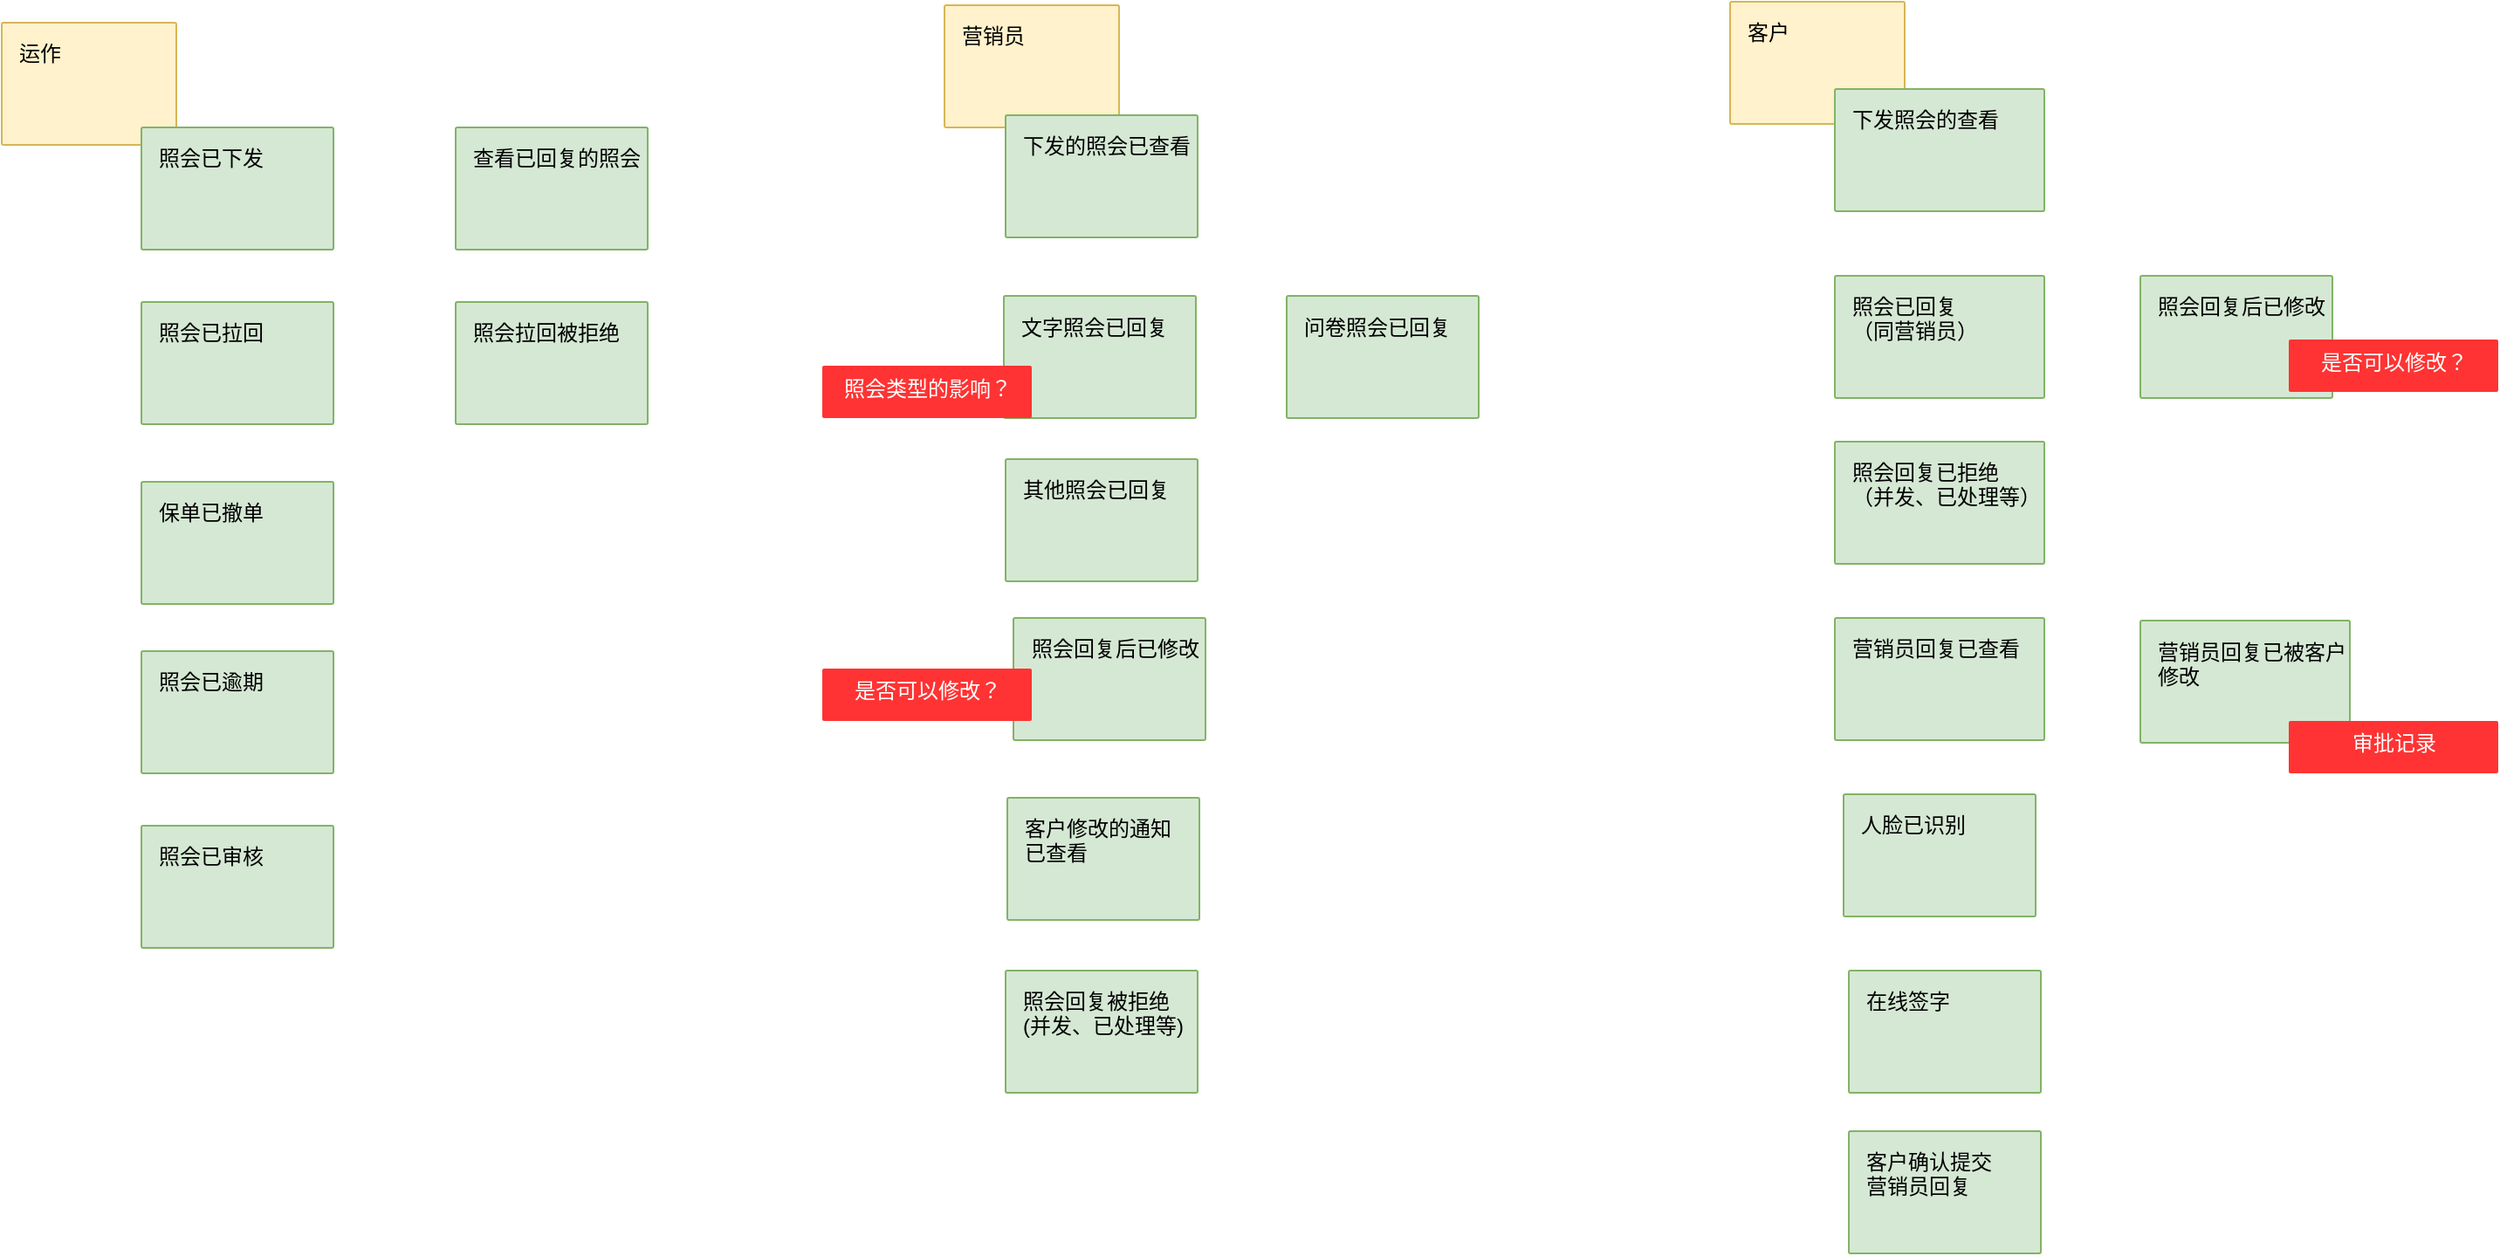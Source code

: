 <mxfile version="10.4.5" type="github"><diagram id="CVcEBEngE5s0NNLo1DxC" name="Page-1"><mxGraphModel dx="1394" dy="774" grid="1" gridSize="10" guides="1" tooltips="1" connect="1" arrows="1" fold="1" page="1" pageScale="1" pageWidth="827" pageHeight="1169" math="0" shadow="0"><root><mxCell id="0"/><mxCell id="1" parent="0"/><mxCell id="K2RN1IogS9dTyZEtL8al-1" value="运作" style="rounded=1;absoluteArcSize=1;arcSize=2;html=1;strokeColor=#d6b656;shadow=0;dashed=0;fontSize=12;align=left;verticalAlign=top;spacing=10;spacingTop=-4;fillColor=#fff2cc;" parent="1" vertex="1"><mxGeometry x="270" y="140" width="100" height="70" as="geometry"/></mxCell><mxCell id="K2RN1IogS9dTyZEtL8al-2" value="照会已下发" style="rounded=1;absoluteArcSize=1;arcSize=2;html=1;strokeColor=#82b366;shadow=0;dashed=0;fontSize=12;align=left;verticalAlign=top;spacing=10;spacingTop=-4;fillColor=#d5e8d4;" parent="1" vertex="1"><mxGeometry x="350" y="200" width="110" height="70" as="geometry"/></mxCell><mxCell id="K2RN1IogS9dTyZEtL8al-8" value="客户" style="rounded=1;absoluteArcSize=1;arcSize=2;html=1;strokeColor=#d6b656;shadow=0;dashed=0;fontSize=12;align=left;verticalAlign=top;spacing=10;spacingTop=-4;fillColor=#fff2cc;" parent="1" vertex="1"><mxGeometry x="1260" y="128" width="100" height="70" as="geometry"/></mxCell><mxCell id="K2RN1IogS9dTyZEtL8al-27" value="下发照会的查看" style="rounded=1;absoluteArcSize=1;arcSize=2;html=1;strokeColor=#82b366;shadow=0;dashed=0;fontSize=12;align=left;verticalAlign=top;spacing=10;spacingTop=-4;fillColor=#d5e8d4;" parent="1" vertex="1"><mxGeometry x="1320" y="178" width="120" height="70" as="geometry"/></mxCell><mxCell id="K2RN1IogS9dTyZEtL8al-47" value="照会已拉回&lt;br&gt;" style="rounded=1;absoluteArcSize=1;arcSize=2;html=1;strokeColor=#82b366;shadow=0;dashed=0;fontSize=12;align=left;verticalAlign=top;spacing=10;spacingTop=-4;fillColor=#d5e8d4;" parent="1" vertex="1"><mxGeometry x="350" y="300" width="110" height="70" as="geometry"/></mxCell><mxCell id="K2RN1IogS9dTyZEtL8al-48" value="照会拉回被拒绝&lt;br&gt;" style="rounded=1;absoluteArcSize=1;arcSize=2;html=1;strokeColor=#82b366;shadow=0;dashed=0;fontSize=12;align=left;verticalAlign=top;spacing=10;spacingTop=-4;fillColor=#d5e8d4;" parent="1" vertex="1"><mxGeometry x="530" y="300" width="110" height="70" as="geometry"/></mxCell><mxCell id="K2RN1IogS9dTyZEtL8al-49" value="查看已回复的照会&lt;br&gt;" style="rounded=1;absoluteArcSize=1;arcSize=2;html=1;strokeColor=#82b366;shadow=0;dashed=0;fontSize=12;align=left;verticalAlign=top;spacing=10;spacingTop=-4;fillColor=#d5e8d4;" parent="1" vertex="1"><mxGeometry x="530" y="200" width="110" height="70" as="geometry"/></mxCell><mxCell id="K2RN1IogS9dTyZEtL8al-50" value="营销员" style="rounded=1;absoluteArcSize=1;arcSize=2;html=1;strokeColor=#d6b656;shadow=0;dashed=0;fontSize=12;align=left;verticalAlign=top;spacing=10;spacingTop=-4;fillColor=#fff2cc;" parent="1" vertex="1"><mxGeometry x="810" y="130" width="100" height="70" as="geometry"/></mxCell><mxCell id="K2RN1IogS9dTyZEtL8al-51" value="下发的照会已查看" style="rounded=1;absoluteArcSize=1;arcSize=2;html=1;strokeColor=#82b366;shadow=0;dashed=0;fontSize=12;align=left;verticalAlign=top;spacing=10;spacingTop=-4;fillColor=#d5e8d4;" parent="1" vertex="1"><mxGeometry x="845" y="193" width="110" height="70" as="geometry"/></mxCell><mxCell id="K2RN1IogS9dTyZEtL8al-52" value="文字照会已回复" style="rounded=1;absoluteArcSize=1;arcSize=2;html=1;strokeColor=#82b366;shadow=0;dashed=0;fontSize=12;align=left;verticalAlign=top;spacing=10;spacingTop=-4;fillColor=#d5e8d4;" parent="1" vertex="1"><mxGeometry x="844" y="296.5" width="110" height="70" as="geometry"/></mxCell><mxCell id="K2RN1IogS9dTyZEtL8al-53" value="照会回复被拒绝&lt;br&gt;(并发、已处理等)&lt;br&gt;" style="rounded=1;absoluteArcSize=1;arcSize=2;html=1;strokeColor=#82b366;shadow=0;dashed=0;fontSize=12;align=left;verticalAlign=top;spacing=10;spacingTop=-4;fillColor=#d5e8d4;" parent="1" vertex="1"><mxGeometry x="845" y="683" width="110" height="70" as="geometry"/></mxCell><mxCell id="K2RN1IogS9dTyZEtL8al-54" value="客户修改的通知&lt;br&gt;已查看" style="rounded=1;absoluteArcSize=1;arcSize=2;html=1;strokeColor=#82b366;shadow=0;dashed=0;fontSize=12;align=left;verticalAlign=top;spacing=10;spacingTop=-4;fillColor=#d5e8d4;" parent="1" vertex="1"><mxGeometry x="846" y="584" width="110" height="70" as="geometry"/></mxCell><mxCell id="K2RN1IogS9dTyZEtL8al-55" value="照会已回复&lt;br&gt;（同营销员）" style="rounded=1;absoluteArcSize=1;arcSize=2;html=1;strokeColor=#82b366;shadow=0;dashed=0;fontSize=12;align=left;verticalAlign=top;spacing=10;spacingTop=-4;fillColor=#d5e8d4;" parent="1" vertex="1"><mxGeometry x="1320" y="285" width="120" height="70" as="geometry"/></mxCell><mxCell id="K2RN1IogS9dTyZEtL8al-56" value="营销员回复已查看&lt;br&gt;" style="rounded=1;absoluteArcSize=1;arcSize=2;html=1;strokeColor=#82b366;shadow=0;dashed=0;fontSize=12;align=left;verticalAlign=top;spacing=10;spacingTop=-4;fillColor=#d5e8d4;" parent="1" vertex="1"><mxGeometry x="1320" y="481" width="120" height="70" as="geometry"/></mxCell><mxCell id="K2RN1IogS9dTyZEtL8al-57" value="营销员回复已被客户&lt;br&gt;修改&lt;br&gt;" style="rounded=1;absoluteArcSize=1;arcSize=2;html=1;strokeColor=#82b366;shadow=0;dashed=0;fontSize=12;align=left;verticalAlign=top;spacing=10;spacingTop=-4;fillColor=#d5e8d4;" parent="1" vertex="1"><mxGeometry x="1495" y="482.5" width="120" height="70" as="geometry"/></mxCell><mxCell id="K2RN1IogS9dTyZEtL8al-58" value="照会回复已拒绝&lt;br&gt;（并发、已处理等）&lt;br&gt;" style="rounded=1;absoluteArcSize=1;arcSize=2;html=1;strokeColor=#82b366;shadow=0;dashed=0;fontSize=12;align=left;verticalAlign=top;spacing=10;spacingTop=-4;fillColor=#d5e8d4;" parent="1" vertex="1"><mxGeometry x="1320" y="380" width="120" height="70" as="geometry"/></mxCell><mxCell id="K2RN1IogS9dTyZEtL8al-59" value="照会回复后已修改" style="rounded=1;absoluteArcSize=1;arcSize=2;html=1;strokeColor=#82b366;shadow=0;dashed=0;fontSize=12;align=left;verticalAlign=top;spacing=10;spacingTop=-4;fillColor=#d5e8d4;" parent="1" vertex="1"><mxGeometry x="849.5" y="481" width="110" height="70" as="geometry"/></mxCell><mxCell id="K2RN1IogS9dTyZEtL8al-60" value="照会回复后已修改" style="rounded=1;absoluteArcSize=1;arcSize=2;html=1;strokeColor=#82b366;shadow=0;dashed=0;fontSize=12;align=left;verticalAlign=top;spacing=10;spacingTop=-4;fillColor=#d5e8d4;" parent="1" vertex="1"><mxGeometry x="1495" y="285" width="110" height="70" as="geometry"/></mxCell><mxCell id="K2RN1IogS9dTyZEtL8al-63" value="人脸已识别" style="rounded=1;absoluteArcSize=1;arcSize=2;html=1;strokeColor=#82b366;shadow=0;dashed=0;fontSize=12;align=left;verticalAlign=top;spacing=10;spacingTop=-4;fillColor=#d5e8d4;" parent="1" vertex="1"><mxGeometry x="1325" y="582" width="110" height="70" as="geometry"/></mxCell><mxCell id="K2RN1IogS9dTyZEtL8al-65" value="保单已撤单&lt;br&gt;" style="rounded=1;absoluteArcSize=1;arcSize=2;html=1;strokeColor=#82b366;shadow=0;dashed=0;fontSize=12;align=left;verticalAlign=top;spacing=10;spacingTop=-4;fillColor=#d5e8d4;" parent="1" vertex="1"><mxGeometry x="350" y="403" width="110" height="70" as="geometry"/></mxCell><mxCell id="K2RN1IogS9dTyZEtL8al-66" value="照会已逾期&lt;br&gt;" style="rounded=1;absoluteArcSize=1;arcSize=2;html=1;strokeColor=#82b366;shadow=0;dashed=0;fontSize=12;align=left;verticalAlign=top;spacing=10;spacingTop=-4;fillColor=#d5e8d4;" parent="1" vertex="1"><mxGeometry x="350" y="500" width="110" height="70" as="geometry"/></mxCell><mxCell id="K2RN1IogS9dTyZEtL8al-67" value="问卷照会已回复" style="rounded=1;absoluteArcSize=1;arcSize=2;html=1;strokeColor=#82b366;shadow=0;dashed=0;fontSize=12;align=left;verticalAlign=top;spacing=10;spacingTop=-4;fillColor=#d5e8d4;" parent="1" vertex="1"><mxGeometry x="1006" y="296.5" width="110" height="70" as="geometry"/></mxCell><mxCell id="K2RN1IogS9dTyZEtL8al-68" value="其他照会已回复" style="rounded=1;absoluteArcSize=1;arcSize=2;html=1;strokeColor=#82b366;shadow=0;dashed=0;fontSize=12;align=left;verticalAlign=top;spacing=10;spacingTop=-4;fillColor=#d5e8d4;" parent="1" vertex="1"><mxGeometry x="845" y="390" width="110" height="70" as="geometry"/></mxCell><mxCell id="K2RN1IogS9dTyZEtL8al-12" value="&lt;div style=&quot;text-align: center&quot;&gt;&lt;span&gt;是否可以修改？&lt;/span&gt;&lt;/div&gt;" style="rounded=1;absoluteArcSize=1;arcSize=2;html=1;strokeColor=none;gradientColor=none;shadow=0;dashed=0;fontSize=12;fontColor=#FFFFFF;align=center;verticalAlign=middle;spacing=10;spacingTop=-4;fillColor=#FF3333;" parent="1" vertex="1"><mxGeometry x="740" y="510" width="120" height="30" as="geometry"/></mxCell><mxCell id="K2RN1IogS9dTyZEtL8al-21" value="&lt;div style=&quot;text-align: center&quot;&gt;照会类型的影响？&lt;/div&gt;" style="rounded=1;absoluteArcSize=1;arcSize=2;html=1;strokeColor=none;gradientColor=none;shadow=0;dashed=0;fontSize=12;fontColor=#FFFFFF;align=center;verticalAlign=middle;spacing=10;spacingTop=-4;fillColor=#FF3333;" parent="1" vertex="1"><mxGeometry x="740" y="336.5" width="120" height="30" as="geometry"/></mxCell><mxCell id="K2RN1IogS9dTyZEtL8al-70" value="在线签字" style="rounded=1;absoluteArcSize=1;arcSize=2;html=1;strokeColor=#82b366;shadow=0;dashed=0;fontSize=12;align=left;verticalAlign=top;spacing=10;spacingTop=-4;fillColor=#d5e8d4;" parent="1" vertex="1"><mxGeometry x="1328" y="683" width="110" height="70" as="geometry"/></mxCell><mxCell id="K2RN1IogS9dTyZEtL8al-71" value="&lt;div style=&quot;text-align: center&quot;&gt;&lt;span&gt;是否可以修改？&lt;/span&gt;&lt;/div&gt;" style="rounded=1;absoluteArcSize=1;arcSize=2;html=1;strokeColor=none;gradientColor=none;shadow=0;dashed=0;fontSize=12;fontColor=#FFFFFF;align=center;verticalAlign=middle;spacing=10;spacingTop=-4;fillColor=#FF3333;" parent="1" vertex="1"><mxGeometry x="1580" y="321.5" width="120" height="30" as="geometry"/></mxCell><mxCell id="K2RN1IogS9dTyZEtL8al-72" value="照会已审核&lt;br&gt;" style="rounded=1;absoluteArcSize=1;arcSize=2;html=1;strokeColor=#82b366;shadow=0;dashed=0;fontSize=12;align=left;verticalAlign=top;spacing=10;spacingTop=-4;fillColor=#d5e8d4;" parent="1" vertex="1"><mxGeometry x="350" y="600" width="110" height="70" as="geometry"/></mxCell><mxCell id="K2RN1IogS9dTyZEtL8al-73" value="客户确认提交&lt;br&gt;营销员回复&lt;br&gt;" style="rounded=1;absoluteArcSize=1;arcSize=2;html=1;strokeColor=#82b366;shadow=0;dashed=0;fontSize=12;align=left;verticalAlign=top;spacing=10;spacingTop=-4;fillColor=#d5e8d4;" parent="1" vertex="1"><mxGeometry x="1328" y="775" width="110" height="70" as="geometry"/></mxCell><mxCell id="K2RN1IogS9dTyZEtL8al-36" value="&lt;div style=&quot;text-align: center&quot;&gt;审批记录&lt;/div&gt;" style="rounded=1;absoluteArcSize=1;arcSize=2;html=1;strokeColor=none;gradientColor=none;shadow=0;dashed=0;fontSize=12;fontColor=#FFFFFF;align=center;verticalAlign=middle;spacing=10;spacingTop=-4;fillColor=#FF3333;" parent="1" vertex="1"><mxGeometry x="1580" y="540" width="120" height="30" as="geometry"/></mxCell></root></mxGraphModel></diagram></mxfile>